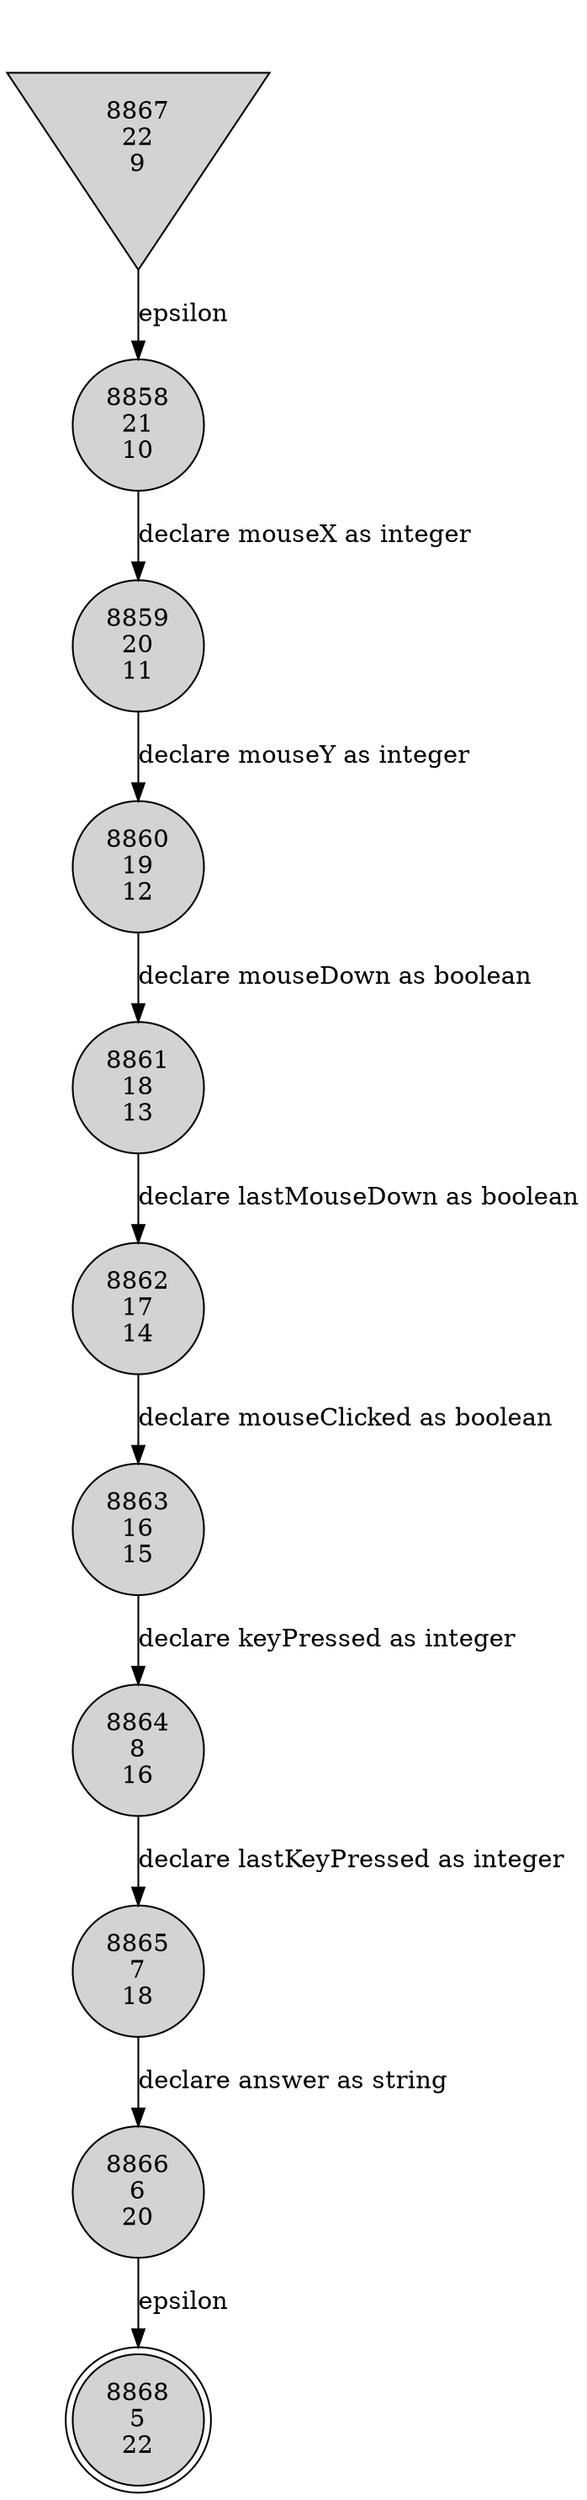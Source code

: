 digraph relation {
    node [shape=circle, style=filled];
    8864 [label="8864
8
16" shape=circle penwidth=1]
    8865 [label="8865
7
18" shape=circle penwidth=1]
    8866 [label="8866
6
20" shape=circle penwidth=1]
    8867 [label="8867
22
9" shape=invtriangle penwidth=1]
    8868 [label="8868
5
22" shape=doublecircle penwidth=1]
    8858 [label="8858
21
10" shape=circle penwidth=1]
    8859 [label="8859
20
11" shape=circle penwidth=1]
    8860 [label="8860
19
12" shape=circle penwidth=1]
    8861 [label="8861
18
13" shape=circle penwidth=1]
    8862 [label="8862
17
14" shape=circle penwidth=1]
    8863 [label="8863
16
15" shape=circle penwidth=1]
    8867 -> 8858 [label="epsilon"];
    8858 -> 8859 [label="declare mouseX as integer"];
    8859 -> 8860 [label="declare mouseY as integer"];
    8860 -> 8861 [label="declare mouseDown as boolean"];
    8861 -> 8862 [label="declare lastMouseDown as boolean"];
    8862 -> 8863 [label="declare mouseClicked as boolean"];
    8863 -> 8864 [label="declare keyPressed as integer"];
    8864 -> 8865 [label="declare lastKeyPressed as integer"];
    8865 -> 8866 [label="declare answer as string"];
    8866 -> 8868 [label="epsilon"];
}
